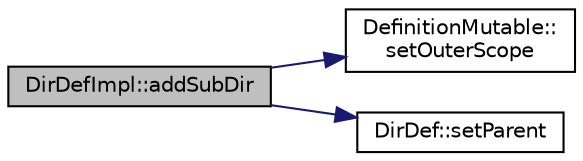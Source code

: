 digraph "DirDefImpl::addSubDir"
{
 // LATEX_PDF_SIZE
  edge [fontname="Helvetica",fontsize="10",labelfontname="Helvetica",labelfontsize="10"];
  node [fontname="Helvetica",fontsize="10",shape=record];
  rankdir="LR";
  Node1 [label="DirDefImpl::addSubDir",height=0.2,width=0.4,color="black", fillcolor="grey75", style="filled", fontcolor="black",tooltip=" "];
  Node1 -> Node2 [color="midnightblue",fontsize="10",style="solid",fontname="Helvetica"];
  Node2 [label="DefinitionMutable::\lsetOuterScope",height=0.2,width=0.4,color="black", fillcolor="white", style="filled",URL="$classDefinitionMutable.html#aa65efccc937ebf40386a667bcc6269ca",tooltip=" "];
  Node1 -> Node3 [color="midnightblue",fontsize="10",style="solid",fontname="Helvetica"];
  Node3 [label="DirDef::setParent",height=0.2,width=0.4,color="black", fillcolor="white", style="filled",URL="$classDirDef.html#a813174b06fcb3d896bfb6eecec0a5b85",tooltip=" "];
}
